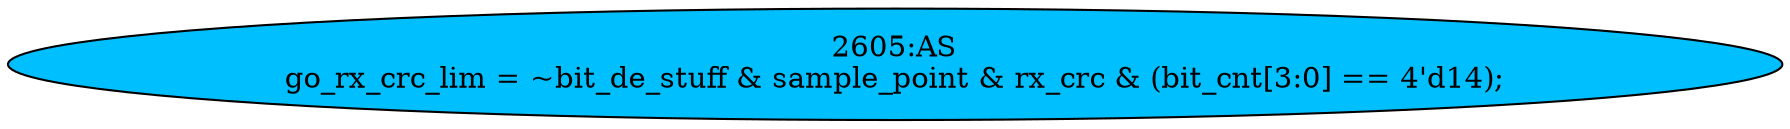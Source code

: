 strict digraph "" {
	node [label="\N"];
	"2605:AS"	 [ast="<pyverilog.vparser.ast.Assign object at 0x7f44f6b75b90>",
		def_var="['go_rx_crc_lim']",
		fillcolor=deepskyblue,
		label="2605:AS
go_rx_crc_lim = ~bit_de_stuff & sample_point & rx_crc & (bit_cnt[3:0] == 4'd14);",
		statements="[]",
		style=filled,
		typ=Assign,
		use_var="['bit_de_stuff', 'sample_point', 'rx_crc', 'bit_cnt']"];
}
